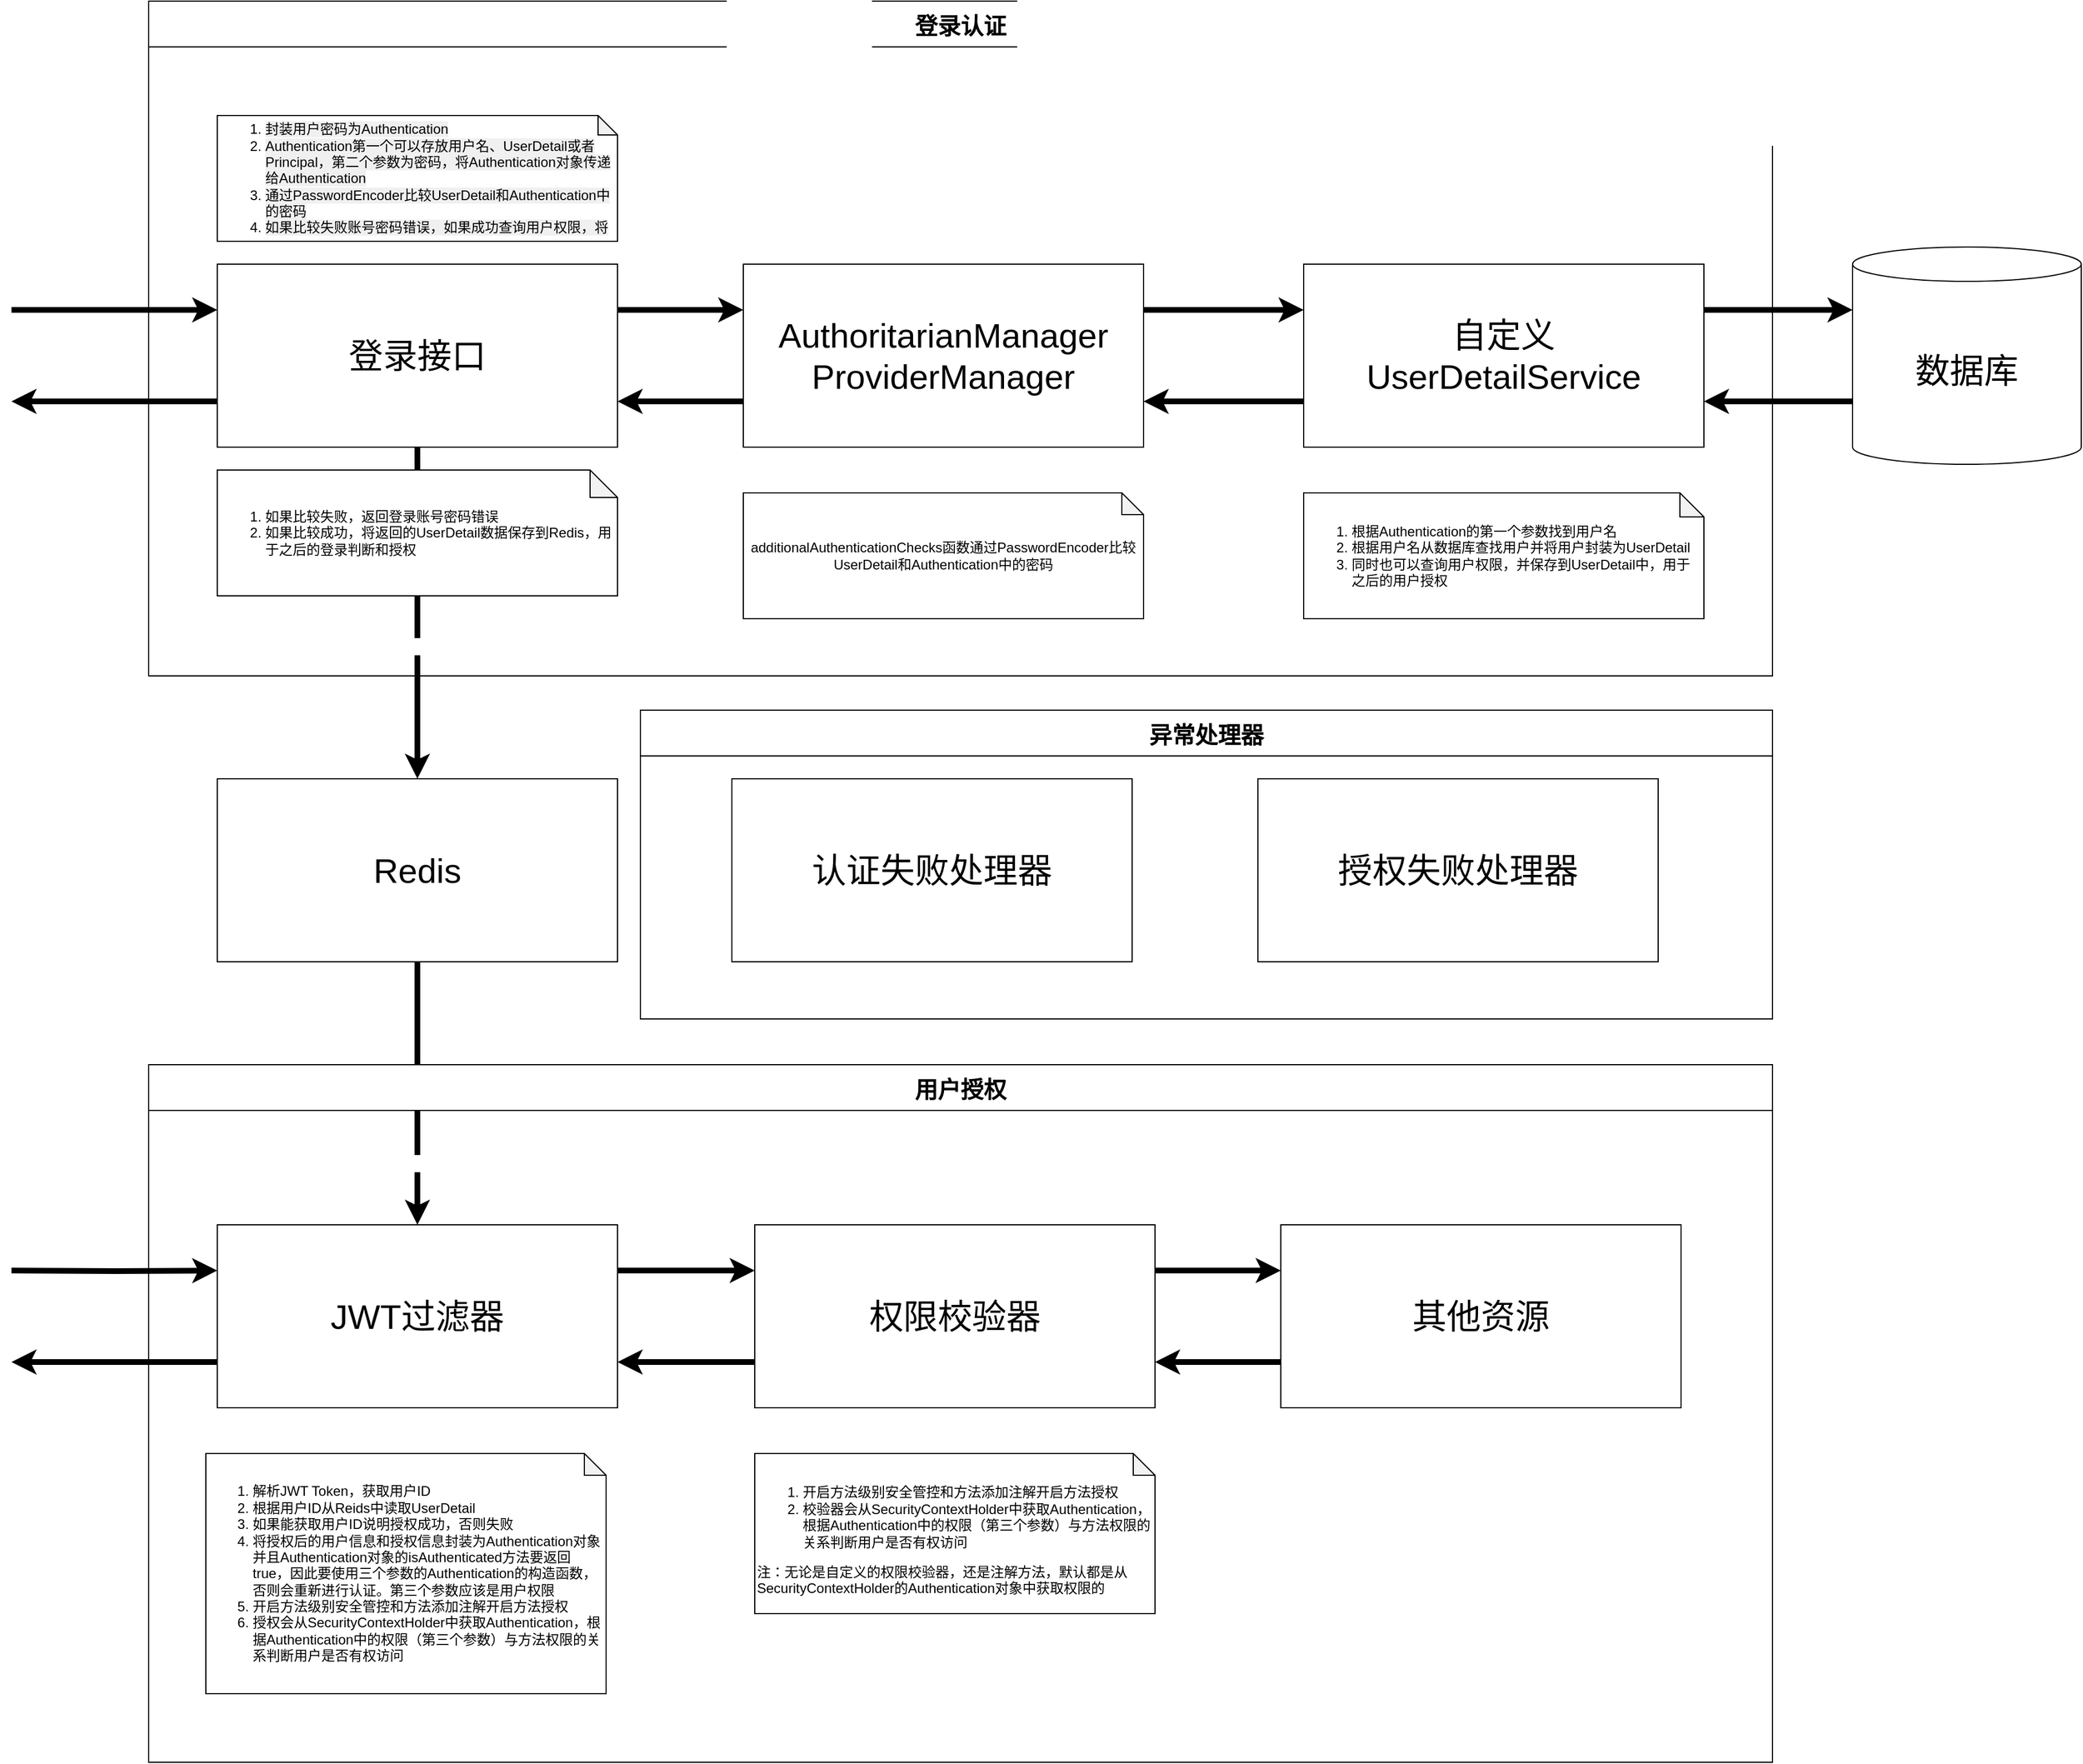 <mxfile version="17.2.1" type="device"><diagram id="RSkFly5jOsgrJ8Gi57rZ" name="Page-1"><mxGraphModel dx="3671" dy="1394" grid="1" gridSize="10" guides="1" tooltips="1" connect="1" arrows="1" fold="1" page="1" pageScale="1" pageWidth="827" pageHeight="1169" math="0" shadow="0"><root><mxCell id="0"/><mxCell id="1" parent="0"/><mxCell id="xE3bh2ktxpeubtXosFBe-33" style="edgeStyle=orthogonalEdgeStyle;rounded=0;orthogonalLoop=1;jettySize=auto;html=1;exitX=0.5;exitY=1;exitDx=0;exitDy=0;entryX=0.5;entryY=0;entryDx=0;entryDy=0;fontFamily=Helvetica;fontSize=30;fontColor=#FFFFFF;strokeWidth=5;" parent="1" source="xE3bh2ktxpeubtXosFBe-2" target="xE3bh2ktxpeubtXosFBe-32" edge="1"><mxGeometry relative="1" as="geometry"/></mxCell><mxCell id="xE3bh2ktxpeubtXosFBe-48" value="&lt;span&gt;UserDetail序列化&lt;/span&gt;" style="edgeLabel;html=1;align=center;verticalAlign=middle;resizable=0;points=[];fontSize=12;fontFamily=Helvetica;fontColor=#FFFFFF;" parent="xE3bh2ktxpeubtXosFBe-33" vertex="1" connectable="0"><mxGeometry x="0.315" relative="1" as="geometry"><mxPoint y="-17" as="offset"/></mxGeometry></mxCell><mxCell id="xE3bh2ktxpeubtXosFBe-1" value="登录认证" style="swimlane;fontSize=20;startSize=40;" parent="1" vertex="1"><mxGeometry x="-300" y="430" width="1420" height="590" as="geometry"/></mxCell><mxCell id="xE3bh2ktxpeubtXosFBe-17" style="edgeStyle=orthogonalEdgeStyle;rounded=0;orthogonalLoop=1;jettySize=auto;html=1;exitX=1;exitY=0.25;exitDx=0;exitDy=0;entryX=0;entryY=0.25;entryDx=0;entryDy=0;fontFamily=Helvetica;fontSize=20;fontColor=#FFFFFF;strokeWidth=5;" parent="xE3bh2ktxpeubtXosFBe-1" source="xE3bh2ktxpeubtXosFBe-2" target="xE3bh2ktxpeubtXosFBe-4" edge="1"><mxGeometry relative="1" as="geometry"/></mxCell><mxCell id="xE3bh2ktxpeubtXosFBe-2" value="&lt;font style=&quot;font-size: 30px&quot;&gt;登录接口&lt;/font&gt;" style="rounded=0;whiteSpace=wrap;html=1;" parent="xE3bh2ktxpeubtXosFBe-1" vertex="1"><mxGeometry x="60" y="230" width="350" height="160" as="geometry"/></mxCell><mxCell id="xE3bh2ktxpeubtXosFBe-18" style="edgeStyle=orthogonalEdgeStyle;rounded=0;orthogonalLoop=1;jettySize=auto;html=1;exitX=1;exitY=0.25;exitDx=0;exitDy=0;entryX=0;entryY=0.25;entryDx=0;entryDy=0;fontFamily=Helvetica;fontSize=20;fontColor=#FFFFFF;strokeWidth=5;" parent="xE3bh2ktxpeubtXosFBe-1" source="xE3bh2ktxpeubtXosFBe-4" target="xE3bh2ktxpeubtXosFBe-6" edge="1"><mxGeometry relative="1" as="geometry"/></mxCell><mxCell id="xE3bh2ktxpeubtXosFBe-20" style="edgeStyle=orthogonalEdgeStyle;rounded=0;orthogonalLoop=1;jettySize=auto;html=1;exitX=0;exitY=0.75;exitDx=0;exitDy=0;entryX=1;entryY=0.75;entryDx=0;entryDy=0;fontFamily=Helvetica;fontSize=20;fontColor=#FFFFFF;strokeWidth=5;" parent="xE3bh2ktxpeubtXosFBe-1" source="xE3bh2ktxpeubtXosFBe-4" target="xE3bh2ktxpeubtXosFBe-2" edge="1"><mxGeometry relative="1" as="geometry"/></mxCell><mxCell id="xE3bh2ktxpeubtXosFBe-4" value="&lt;font style=&quot;font-size: 30px&quot;&gt;AuthoritarianManager&lt;br&gt;ProviderManager&lt;/font&gt;" style="rounded=0;whiteSpace=wrap;html=1;" parent="xE3bh2ktxpeubtXosFBe-1" vertex="1"><mxGeometry x="520" y="230" width="350" height="160" as="geometry"/></mxCell><mxCell id="xE3bh2ktxpeubtXosFBe-19" style="edgeStyle=orthogonalEdgeStyle;rounded=0;orthogonalLoop=1;jettySize=auto;html=1;exitX=0;exitY=0.75;exitDx=0;exitDy=0;entryX=1;entryY=0.75;entryDx=0;entryDy=0;fontFamily=Helvetica;fontSize=20;fontColor=#FFFFFF;strokeWidth=5;" parent="xE3bh2ktxpeubtXosFBe-1" source="xE3bh2ktxpeubtXosFBe-6" target="xE3bh2ktxpeubtXosFBe-4" edge="1"><mxGeometry relative="1" as="geometry"/></mxCell><mxCell id="xE3bh2ktxpeubtXosFBe-6" value="&lt;font style=&quot;font-size: 30px&quot;&gt;自定义&lt;br&gt;UserDetailService&lt;/font&gt;" style="rounded=0;whiteSpace=wrap;html=1;" parent="xE3bh2ktxpeubtXosFBe-1" vertex="1"><mxGeometry x="1010" y="230" width="350" height="160" as="geometry"/></mxCell><mxCell id="xE3bh2ktxpeubtXosFBe-8" value="&lt;div&gt;&lt;ol&gt;&lt;li&gt;&lt;font color=&quot;#000000&quot;&gt;根据Authentication的第一个参数找到用户名&lt;/font&gt;&lt;/li&gt;&lt;li&gt;&lt;span&gt;&lt;font color=&quot;#000000&quot;&gt;根据用户名从数据库查找用户并将用户封装为UserDetail&lt;/font&gt;&lt;/span&gt;&lt;/li&gt;&lt;li&gt;&lt;span&gt;&lt;font color=&quot;#000000&quot;&gt;同时也可以查询用户权限，并保存到UserDetail中，用于之后的用户授权&lt;/font&gt;&lt;/span&gt;&lt;/li&gt;&lt;/ol&gt;&lt;/div&gt;" style="shape=note;whiteSpace=wrap;html=1;backgroundOutline=1;darkOpacity=0.05;fontFamily=Helvetica;fontSize=12;align=left;size=21;" parent="xE3bh2ktxpeubtXosFBe-1" vertex="1"><mxGeometry x="1010" y="430" width="350" height="110" as="geometry"/></mxCell><mxCell id="xE3bh2ktxpeubtXosFBe-15" value="&lt;font style=&quot;font-size: 12px&quot; color=&quot;#000000&quot;&gt;additionalAuthenticationChecks函数&lt;span style=&quot;text-align: left&quot;&gt;通过PasswordEncoder比较UserDetail和Authentication中的密码&lt;/span&gt;&lt;/font&gt;" style="shape=note;whiteSpace=wrap;html=1;backgroundOutline=1;darkOpacity=0.05;fontFamily=Helvetica;fontSize=12;size=19;" parent="xE3bh2ktxpeubtXosFBe-1" vertex="1"><mxGeometry x="520" y="430" width="350" height="110" as="geometry"/></mxCell><mxCell id="xE3bh2ktxpeubtXosFBe-5" value="&lt;ol&gt;&lt;li&gt;&lt;font color=&quot;#000000&quot; style=&quot;background-color: rgb(240 , 240 , 240)&quot;&gt;封装用户密码为Authentication&lt;/font&gt;&lt;/li&gt;&lt;li&gt;&lt;font color=&quot;#000000&quot; style=&quot;background-color: rgb(240 , 240 , 240)&quot;&gt;Authentication第一个可以存放用户名、UserDetail或者Principal，第二个参数为密码，将Authentication对象传递给Authentication&lt;/font&gt;&lt;/li&gt;&lt;li&gt;&lt;font color=&quot;#000000&quot; style=&quot;background-color: rgb(240 , 240 , 240)&quot;&gt;通过PasswordEncoder比较UserDetail和Authentication中的密码&lt;/font&gt;&lt;/li&gt;&lt;li&gt;&lt;font color=&quot;#000000&quot; style=&quot;background-color: rgb(240 , 240 , 240)&quot;&gt;如果比较失败账号密码错误，如果成功查询用户权限，将&lt;/font&gt;&lt;/li&gt;&lt;/ol&gt;" style="shape=note;whiteSpace=wrap;html=1;backgroundOutline=1;darkOpacity=0.05;fontFamily=Helvetica;fontSize=12;align=left;size=17;" parent="xE3bh2ktxpeubtXosFBe-1" vertex="1"><mxGeometry x="60" y="100" width="350" height="110" as="geometry"/></mxCell><mxCell id="xE3bh2ktxpeubtXosFBe-16" value="&lt;ol&gt;&lt;li&gt;&lt;font color=&quot;#000000&quot;&gt;如果比较失败，返回登录账号密码错误&lt;/font&gt;&lt;/li&gt;&lt;li&gt;&lt;font color=&quot;#000000&quot;&gt;如果比较成功，将返回的UserDetail数据保存到Redis，用于之后的登录判断和授权&lt;/font&gt;&lt;/li&gt;&lt;/ol&gt;" style="shape=note;whiteSpace=wrap;html=1;backgroundOutline=1;darkOpacity=0.05;fontFamily=Helvetica;fontSize=12;align=left;size=24;" parent="xE3bh2ktxpeubtXosFBe-1" vertex="1"><mxGeometry x="60" y="410" width="350" height="110" as="geometry"/></mxCell><mxCell id="xE3bh2ktxpeubtXosFBe-34" style="edgeStyle=orthogonalEdgeStyle;rounded=0;orthogonalLoop=1;jettySize=auto;html=1;exitX=0;exitY=0;exitDx=0;exitDy=135;exitPerimeter=0;entryX=1;entryY=0.75;entryDx=0;entryDy=0;fontFamily=Helvetica;fontSize=30;fontColor=#FFFFFF;strokeWidth=5;" parent="1" source="xE3bh2ktxpeubtXosFBe-7" target="xE3bh2ktxpeubtXosFBe-6" edge="1"><mxGeometry relative="1" as="geometry"/></mxCell><mxCell id="xE3bh2ktxpeubtXosFBe-7" value="&lt;font style=&quot;font-size: 30px&quot; color=&quot;#000000&quot;&gt;数据库&lt;/font&gt;" style="shape=cylinder3;whiteSpace=wrap;html=1;boundedLbl=1;backgroundOutline=1;size=15;fontFamily=Helvetica;fontSize=12;" parent="1" vertex="1"><mxGeometry x="1190" y="645" width="200" height="190" as="geometry"/></mxCell><mxCell id="xE3bh2ktxpeubtXosFBe-21" value="" style="endArrow=classic;html=1;rounded=0;fontFamily=Helvetica;fontSize=20;fontColor=#FFFFFF;entryX=0;entryY=0.25;entryDx=0;entryDy=0;strokeWidth=5;" parent="1" target="xE3bh2ktxpeubtXosFBe-2" edge="1"><mxGeometry width="50" height="50" relative="1" as="geometry"><mxPoint x="-420" y="700" as="sourcePoint"/><mxPoint x="320" y="770" as="targetPoint"/></mxGeometry></mxCell><mxCell id="xE3bh2ktxpeubtXosFBe-22" style="edgeStyle=orthogonalEdgeStyle;rounded=0;orthogonalLoop=1;jettySize=auto;html=1;exitX=0;exitY=0.75;exitDx=0;exitDy=0;fontFamily=Helvetica;fontSize=20;fontColor=#FFFFFF;strokeWidth=5;" parent="1" source="xE3bh2ktxpeubtXosFBe-2" edge="1"><mxGeometry relative="1" as="geometry"><mxPoint x="-420" y="780" as="targetPoint"/></mxGeometry></mxCell><mxCell id="xE3bh2ktxpeubtXosFBe-30" style="edgeStyle=orthogonalEdgeStyle;rounded=0;orthogonalLoop=1;jettySize=auto;html=1;exitX=1;exitY=0.25;exitDx=0;exitDy=0;fontFamily=Helvetica;fontSize=30;fontColor=#FFFFFF;entryX=0;entryY=0;entryDx=0;entryDy=55;entryPerimeter=0;strokeWidth=5;" parent="1" source="xE3bh2ktxpeubtXosFBe-6" target="xE3bh2ktxpeubtXosFBe-7" edge="1"><mxGeometry relative="1" as="geometry"><mxPoint x="1240" y="720" as="targetPoint"/></mxGeometry></mxCell><mxCell id="xE3bh2ktxpeubtXosFBe-49" value="UserDetial反序列化" style="edgeStyle=orthogonalEdgeStyle;rounded=0;orthogonalLoop=1;jettySize=auto;html=1;exitX=0.5;exitY=1;exitDx=0;exitDy=0;fontFamily=Helvetica;fontSize=12;fontColor=#FFFFFF;strokeWidth=5;" parent="1" source="xE3bh2ktxpeubtXosFBe-32" target="xE3bh2ktxpeubtXosFBe-37" edge="1"><mxGeometry x="0.524" relative="1" as="geometry"><mxPoint as="offset"/></mxGeometry></mxCell><mxCell id="xE3bh2ktxpeubtXosFBe-32" value="&lt;font style=&quot;font-size: 30px&quot;&gt;Redis&lt;/font&gt;" style="rounded=0;whiteSpace=wrap;html=1;" parent="1" vertex="1"><mxGeometry x="-240" y="1110" width="350" height="160" as="geometry"/></mxCell><mxCell id="xE3bh2ktxpeubtXosFBe-35" value="用户授权" style="swimlane;fontSize=20;startSize=40;" parent="1" vertex="1"><mxGeometry x="-300" y="1360" width="1420" height="610" as="geometry"/></mxCell><mxCell id="xE3bh2ktxpeubtXosFBe-44" value="&lt;div style=&quot;text-align: left&quot;&gt;&lt;ol&gt;&lt;li&gt;&lt;span&gt;&lt;font color=&quot;#000000&quot;&gt;解析JWT Token，获取用户ID&lt;/font&gt;&lt;/span&gt;&lt;/li&gt;&lt;li&gt;&lt;span&gt;&lt;font color=&quot;#000000&quot;&gt;根据用户ID从Reids中读取UserDetail&lt;/font&gt;&lt;/span&gt;&lt;/li&gt;&lt;li&gt;&lt;span&gt;&lt;font color=&quot;#000000&quot;&gt;如果能获取用户ID说明授权成功，否则失败&lt;/font&gt;&lt;/span&gt;&lt;/li&gt;&lt;li&gt;&lt;span&gt;&lt;font color=&quot;#000000&quot;&gt;将授权后的用户信息和授权信息封装为Authentication对象并且Authentication对象的isAuthenticated方法要返回true，因此要使用三个参数的Authentication的构造函数，否则会重新进行认证。第三个参数应该是用户权限&lt;/font&gt;&lt;/span&gt;&lt;/li&gt;&lt;li&gt;&lt;span&gt;&lt;font color=&quot;#000000&quot;&gt;开启方法级别安全管控和方法添加注解开启方法授权&lt;/font&gt;&lt;/span&gt;&lt;/li&gt;&lt;li&gt;&lt;span&gt;&lt;font color=&quot;#000000&quot;&gt;授权会从SecurityContextHolder中获取Authentication，根据Authentication中的权限（第三个参数）与方法权限的关系判断用户是否有权访问&lt;/font&gt;&lt;/span&gt;&lt;/li&gt;&lt;/ol&gt;&lt;/div&gt;" style="shape=note;whiteSpace=wrap;html=1;backgroundOutline=1;darkOpacity=0.05;fontFamily=Helvetica;fontSize=12;size=19;" parent="xE3bh2ktxpeubtXosFBe-35" vertex="1"><mxGeometry x="50" y="340" width="350" height="210" as="geometry"/></mxCell><mxCell id="xE3bh2ktxpeubtXosFBe-57" style="edgeStyle=orthogonalEdgeStyle;rounded=0;orthogonalLoop=1;jettySize=auto;html=1;exitX=1;exitY=0.25;exitDx=0;exitDy=0;entryX=0;entryY=0.25;entryDx=0;entryDy=0;fontFamily=Helvetica;fontSize=12;fontColor=#FFFFFF;strokeWidth=5;" parent="xE3bh2ktxpeubtXosFBe-35" source="xE3bh2ktxpeubtXosFBe-37" target="xE3bh2ktxpeubtXosFBe-52" edge="1"><mxGeometry relative="1" as="geometry"/></mxCell><mxCell id="xE3bh2ktxpeubtXosFBe-37" value="&lt;font style=&quot;font-size: 30px&quot;&gt;JWT过滤器&lt;/font&gt;" style="rounded=0;whiteSpace=wrap;html=1;" parent="xE3bh2ktxpeubtXosFBe-35" vertex="1"><mxGeometry x="60" y="140" width="350" height="160" as="geometry"/></mxCell><mxCell id="xE3bh2ktxpeubtXosFBe-60" style="edgeStyle=orthogonalEdgeStyle;rounded=0;orthogonalLoop=1;jettySize=auto;html=1;exitX=0;exitY=0.75;exitDx=0;exitDy=0;entryX=1;entryY=0.75;entryDx=0;entryDy=0;fontFamily=Helvetica;fontSize=12;fontColor=#FFFFFF;strokeWidth=5;" parent="xE3bh2ktxpeubtXosFBe-35" source="xE3bh2ktxpeubtXosFBe-51" target="xE3bh2ktxpeubtXosFBe-52" edge="1"><mxGeometry relative="1" as="geometry"/></mxCell><mxCell id="xE3bh2ktxpeubtXosFBe-51" value="&lt;font style=&quot;font-size: 30px&quot;&gt;其他资源&lt;/font&gt;" style="rounded=0;whiteSpace=wrap;html=1;" parent="xE3bh2ktxpeubtXosFBe-35" vertex="1"><mxGeometry x="990" y="140" width="350" height="160" as="geometry"/></mxCell><mxCell id="xE3bh2ktxpeubtXosFBe-58" style="edgeStyle=orthogonalEdgeStyle;rounded=0;orthogonalLoop=1;jettySize=auto;html=1;exitX=0;exitY=0.75;exitDx=0;exitDy=0;entryX=1;entryY=0.75;entryDx=0;entryDy=0;fontFamily=Helvetica;fontSize=12;fontColor=#FFFFFF;strokeWidth=5;" parent="xE3bh2ktxpeubtXosFBe-35" source="xE3bh2ktxpeubtXosFBe-52" target="xE3bh2ktxpeubtXosFBe-37" edge="1"><mxGeometry relative="1" as="geometry"/></mxCell><mxCell id="xE3bh2ktxpeubtXosFBe-59" style="edgeStyle=orthogonalEdgeStyle;rounded=0;orthogonalLoop=1;jettySize=auto;html=1;exitX=1;exitY=0.25;exitDx=0;exitDy=0;entryX=0;entryY=0.25;entryDx=0;entryDy=0;fontFamily=Helvetica;fontSize=12;fontColor=#FFFFFF;strokeWidth=5;" parent="xE3bh2ktxpeubtXosFBe-35" source="xE3bh2ktxpeubtXosFBe-52" target="xE3bh2ktxpeubtXosFBe-51" edge="1"><mxGeometry relative="1" as="geometry"/></mxCell><mxCell id="xE3bh2ktxpeubtXosFBe-52" value="&lt;font style=&quot;font-size: 30px&quot;&gt;权限校验器&lt;/font&gt;" style="rounded=0;whiteSpace=wrap;html=1;" parent="xE3bh2ktxpeubtXosFBe-35" vertex="1"><mxGeometry x="530" y="140" width="350" height="160" as="geometry"/></mxCell><mxCell id="xE3bh2ktxpeubtXosFBe-53" value="&lt;div&gt;&lt;ol&gt;&lt;li&gt;&lt;font color=&quot;#000000&quot;&gt;开启方法级别安全管控和方法添加注解开启方法授权&lt;/font&gt;&lt;/li&gt;&lt;li&gt;&lt;font color=&quot;#000000&quot;&gt;校验器会从SecurityContextHolder中获取Authentication，根据Authentication中的权限（第三个参数）与方法权限的关系判断用户是否有权访问&lt;/font&gt;&lt;/li&gt;&lt;/ol&gt;&lt;span&gt;&lt;div&gt;&lt;span&gt;&lt;font color=&quot;#000000&quot;&gt;注：无论是自定义的权限校验器，还是注解方法，默认都是从&lt;/font&gt;&lt;/span&gt;&lt;/div&gt;&lt;/span&gt;&lt;/div&gt;&lt;span&gt;&lt;div&gt;&lt;font color=&quot;#000000&quot;&gt;SecurityContextHolder的Authentication对象中获取权限的&lt;/font&gt;&lt;/div&gt;&lt;/span&gt;" style="shape=note;whiteSpace=wrap;html=1;backgroundOutline=1;darkOpacity=0.05;fontFamily=Helvetica;fontSize=12;size=19;align=left;" parent="xE3bh2ktxpeubtXosFBe-35" vertex="1"><mxGeometry x="530" y="340" width="350" height="140" as="geometry"/></mxCell><mxCell id="xE3bh2ktxpeubtXosFBe-55" style="edgeStyle=orthogonalEdgeStyle;rounded=0;orthogonalLoop=1;jettySize=auto;html=1;exitX=0;exitY=0.75;exitDx=0;exitDy=0;fontFamily=Helvetica;fontSize=12;fontColor=#FFFFFF;strokeWidth=5;" parent="1" source="xE3bh2ktxpeubtXosFBe-37" edge="1"><mxGeometry relative="1" as="geometry"><mxPoint x="-420" y="1620" as="targetPoint"/></mxGeometry></mxCell><mxCell id="xE3bh2ktxpeubtXosFBe-56" style="edgeStyle=orthogonalEdgeStyle;rounded=0;orthogonalLoop=1;jettySize=auto;html=1;fontFamily=Helvetica;fontSize=12;fontColor=#FFFFFF;strokeWidth=5;entryX=0;entryY=0.25;entryDx=0;entryDy=0;" parent="1" target="xE3bh2ktxpeubtXosFBe-37" edge="1"><mxGeometry relative="1" as="geometry"><mxPoint x="-440" y="1500" as="targetPoint"/><mxPoint x="-420" y="1540" as="sourcePoint"/></mxGeometry></mxCell><mxCell id="xE3bh2ktxpeubtXosFBe-61" value="异常处理器" style="swimlane;fontSize=20;startSize=40;" parent="1" vertex="1"><mxGeometry x="130" y="1050" width="990" height="270" as="geometry"/></mxCell><mxCell id="xE3bh2ktxpeubtXosFBe-64" value="&lt;font style=&quot;font-size: 30px&quot;&gt;认证失败处理器&lt;/font&gt;" style="rounded=0;whiteSpace=wrap;html=1;" parent="xE3bh2ktxpeubtXosFBe-61" vertex="1"><mxGeometry x="80" y="60" width="350" height="160" as="geometry"/></mxCell><mxCell id="xE3bh2ktxpeubtXosFBe-69" value="&lt;font style=&quot;font-size: 30px&quot;&gt;授权失败处理器&lt;/font&gt;" style="rounded=0;whiteSpace=wrap;html=1;" parent="xE3bh2ktxpeubtXosFBe-61" vertex="1"><mxGeometry x="540" y="60" width="350" height="160" as="geometry"/></mxCell></root></mxGraphModel></diagram></mxfile>